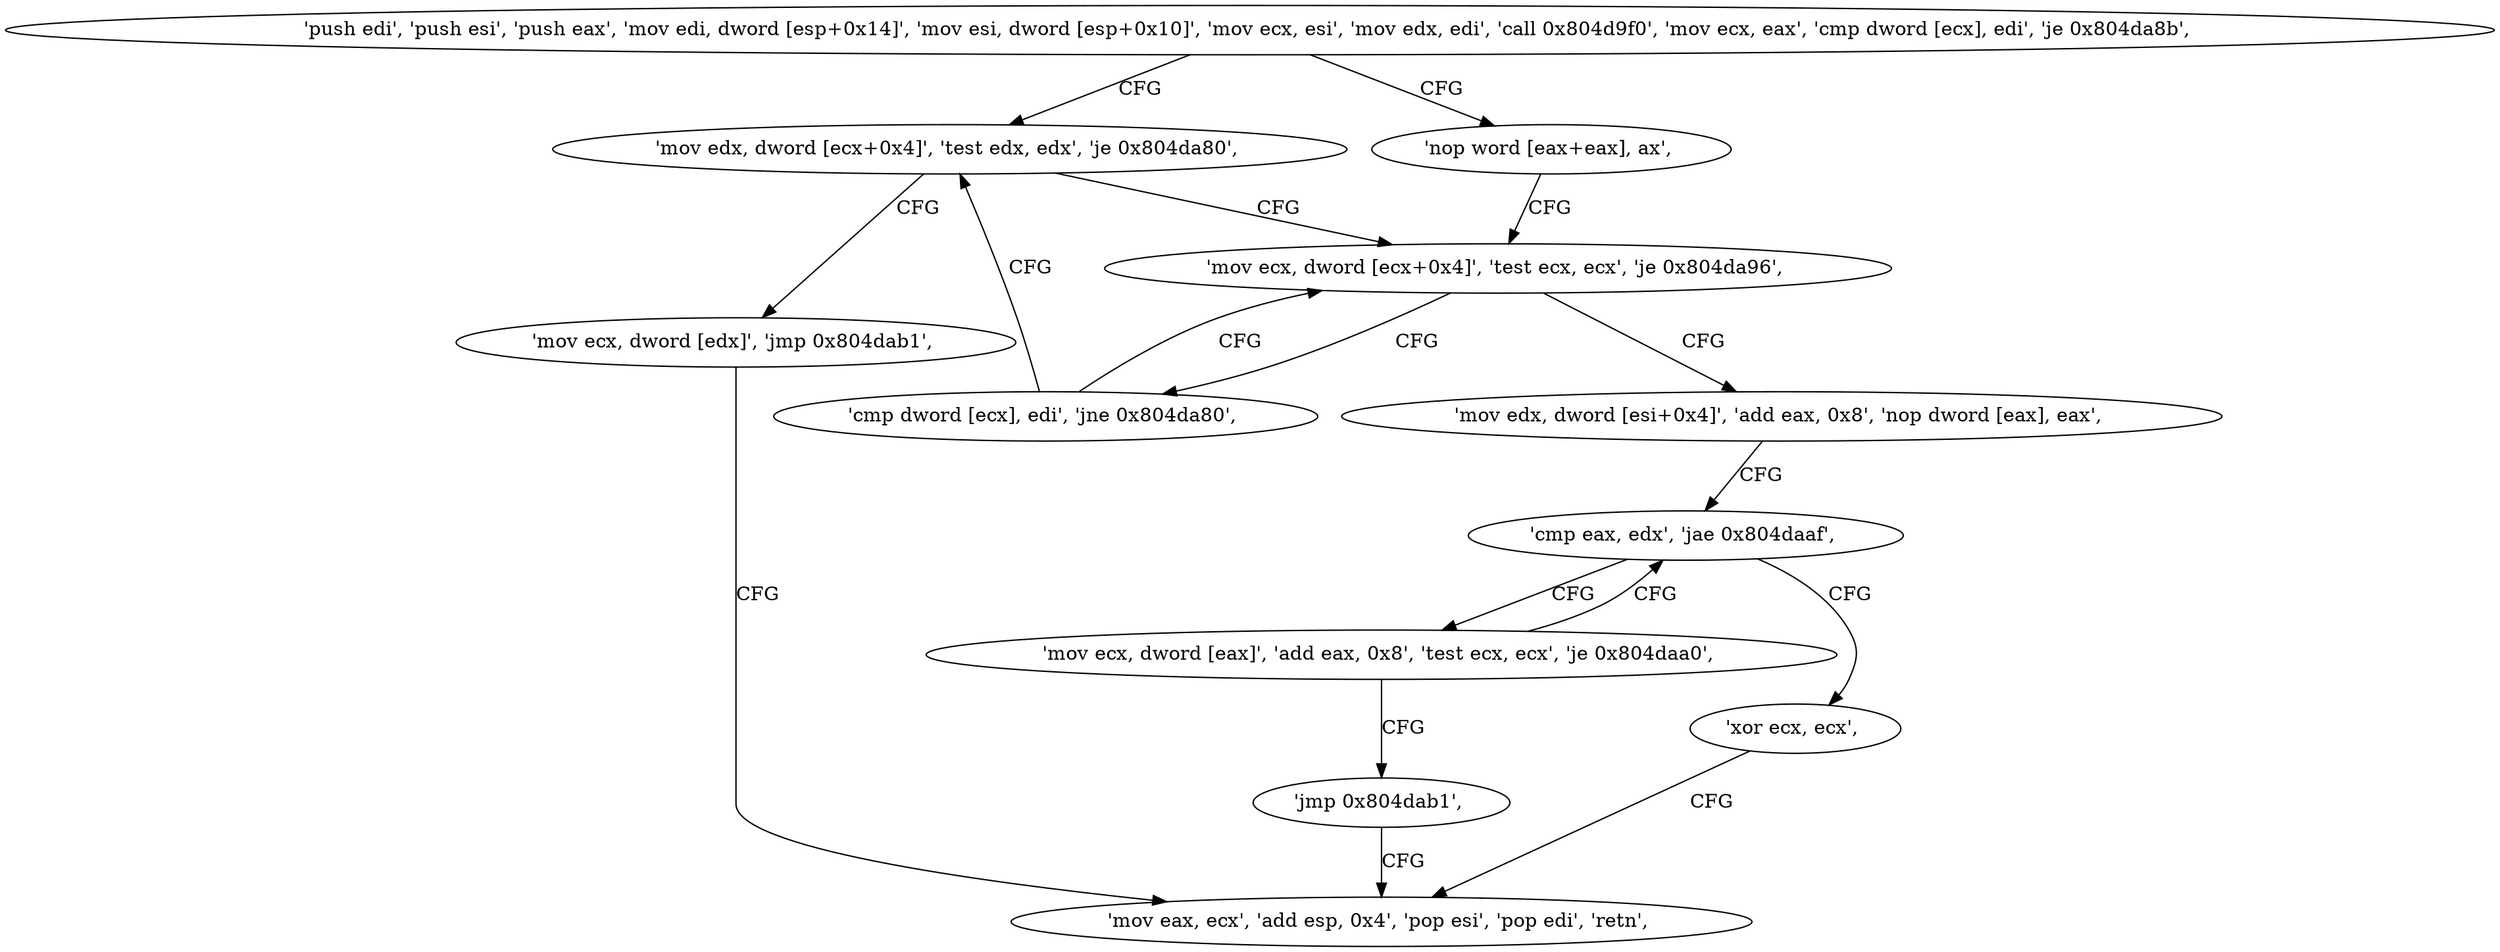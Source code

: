 digraph "func" {
"134535776" [label = "'push edi', 'push esi', 'push eax', 'mov edi, dword [esp+0x14]', 'mov esi, dword [esp+0x10]', 'mov ecx, esi', 'mov edx, edi', 'call 0x804d9f0', 'mov ecx, eax', 'cmp dword [ecx], edi', 'je 0x804da8b', " ]
"134535819" [label = "'mov edx, dword [ecx+0x4]', 'test edx, edx', 'je 0x804da80', " ]
"134535802" [label = "'nop word [eax+eax], ax', " ]
"134535808" [label = "'mov ecx, dword [ecx+0x4]', 'test ecx, ecx', 'je 0x804da96', " ]
"134535826" [label = "'mov ecx, dword [edx]', 'jmp 0x804dab1', " ]
"134535830" [label = "'mov edx, dword [esi+0x4]', 'add eax, 0x8', 'nop dword [eax], eax', " ]
"134535815" [label = "'cmp dword [ecx], edi', 'jne 0x804da80', " ]
"134535857" [label = "'mov eax, ecx', 'add esp, 0x4', 'pop esi', 'pop edi', 'retn', " ]
"134535840" [label = "'cmp eax, edx', 'jae 0x804daaf', " ]
"134535855" [label = "'xor ecx, ecx', " ]
"134535844" [label = "'mov ecx, dword [eax]', 'add eax, 0x8', 'test ecx, ecx', 'je 0x804daa0', " ]
"134535853" [label = "'jmp 0x804dab1', " ]
"134535776" -> "134535819" [ label = "CFG" ]
"134535776" -> "134535802" [ label = "CFG" ]
"134535819" -> "134535808" [ label = "CFG" ]
"134535819" -> "134535826" [ label = "CFG" ]
"134535802" -> "134535808" [ label = "CFG" ]
"134535808" -> "134535830" [ label = "CFG" ]
"134535808" -> "134535815" [ label = "CFG" ]
"134535826" -> "134535857" [ label = "CFG" ]
"134535830" -> "134535840" [ label = "CFG" ]
"134535815" -> "134535808" [ label = "CFG" ]
"134535815" -> "134535819" [ label = "CFG" ]
"134535840" -> "134535855" [ label = "CFG" ]
"134535840" -> "134535844" [ label = "CFG" ]
"134535855" -> "134535857" [ label = "CFG" ]
"134535844" -> "134535840" [ label = "CFG" ]
"134535844" -> "134535853" [ label = "CFG" ]
"134535853" -> "134535857" [ label = "CFG" ]
}
